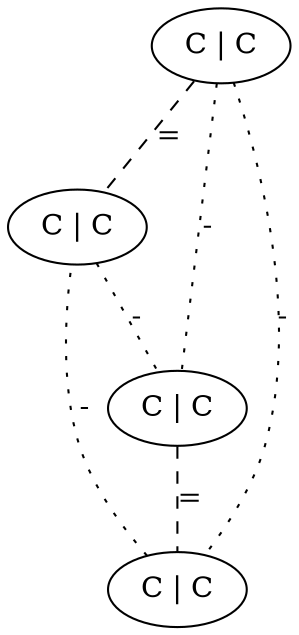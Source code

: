 graph G {
	0 [ label="C | C" ]
	1 [ label="C | C" ]
	2 [ label="C | C" ]
	3 [ label="C | C" ]
	1 -- 0 [ style=dashed label="=" ]
	3 -- 2 [ style=dashed label="=" ]
	0 -- 3 [ style=dotted label="-" ]
	2 -- 0 [ style=dotted label="-" ]
	1 -- 3 [ style=dotted label="-" ]
	1 -- 2 [ style=dotted label="-" ]
}
